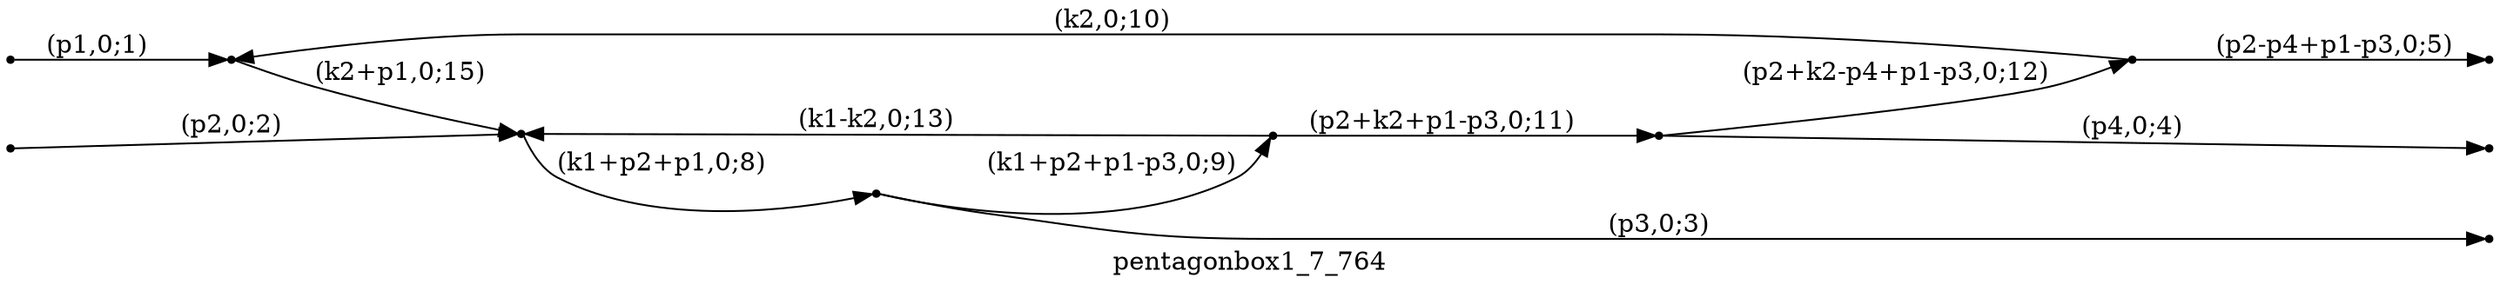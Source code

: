 digraph pentagonbox1_7_764 {
  label="pentagonbox1_7_764";
  rankdir="LR";
  subgraph edges {
    -1 -> 6 [label="(p1,0;1)"];
    -2 -> 5 [label="(p2,0;2)"];
    1 -> -3 [label="(p3,0;3)"];
    4 -> -4 [label="(p4,0;4)"];
    2 -> -5 [label="(p2-p4+p1-p3,0;5)"];
    5 -> 1 [label="(k1+p2+p1,0;8)"];
    1 -> 3 [label="(k1+p2+p1-p3,0;9)"];
    2 -> 6 [label="(k2,0;10)"];
    3 -> 4 [label="(p2+k2+p1-p3,0;11)"];
    4 -> 2 [label="(p2+k2-p4+p1-p3,0;12)"];
    3 -> 5 [label="(k1-k2,0;13)"];
    6 -> 5 [label="(k2+p1,0;15)"];
  }
  subgraph incoming { rank="source"; -1; -2; }
  subgraph outgoing { rank="sink"; -3; -4; -5; }
-5 [shape=point];
-4 [shape=point];
-3 [shape=point];
-2 [shape=point];
-1 [shape=point];
1 [shape=point];
2 [shape=point];
3 [shape=point];
4 [shape=point];
5 [shape=point];
6 [shape=point];
}

